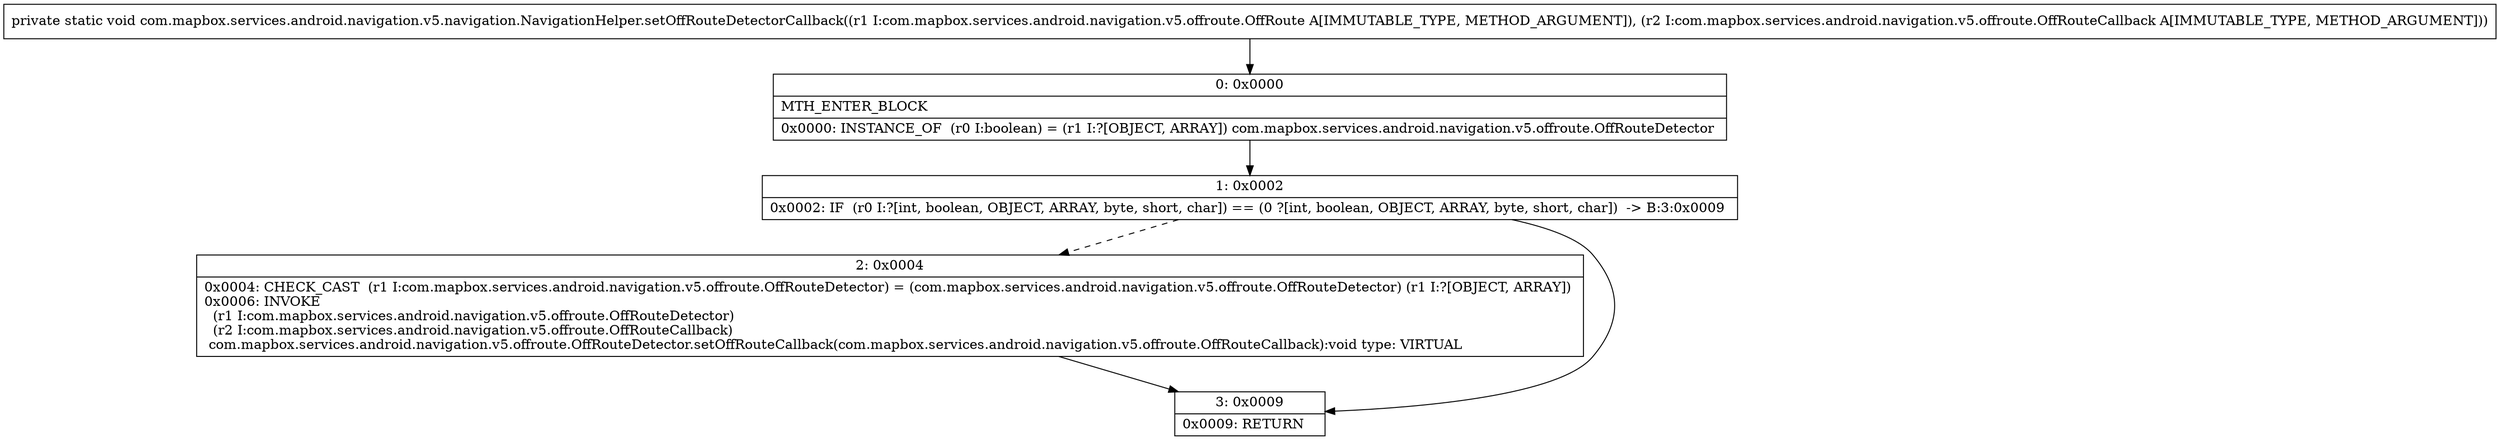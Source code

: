 digraph "CFG forcom.mapbox.services.android.navigation.v5.navigation.NavigationHelper.setOffRouteDetectorCallback(Lcom\/mapbox\/services\/android\/navigation\/v5\/offroute\/OffRoute;Lcom\/mapbox\/services\/android\/navigation\/v5\/offroute\/OffRouteCallback;)V" {
Node_0 [shape=record,label="{0\:\ 0x0000|MTH_ENTER_BLOCK\l|0x0000: INSTANCE_OF  (r0 I:boolean) = (r1 I:?[OBJECT, ARRAY]) com.mapbox.services.android.navigation.v5.offroute.OffRouteDetector \l}"];
Node_1 [shape=record,label="{1\:\ 0x0002|0x0002: IF  (r0 I:?[int, boolean, OBJECT, ARRAY, byte, short, char]) == (0 ?[int, boolean, OBJECT, ARRAY, byte, short, char])  \-\> B:3:0x0009 \l}"];
Node_2 [shape=record,label="{2\:\ 0x0004|0x0004: CHECK_CAST  (r1 I:com.mapbox.services.android.navigation.v5.offroute.OffRouteDetector) = (com.mapbox.services.android.navigation.v5.offroute.OffRouteDetector) (r1 I:?[OBJECT, ARRAY]) \l0x0006: INVOKE  \l  (r1 I:com.mapbox.services.android.navigation.v5.offroute.OffRouteDetector)\l  (r2 I:com.mapbox.services.android.navigation.v5.offroute.OffRouteCallback)\l com.mapbox.services.android.navigation.v5.offroute.OffRouteDetector.setOffRouteCallback(com.mapbox.services.android.navigation.v5.offroute.OffRouteCallback):void type: VIRTUAL \l}"];
Node_3 [shape=record,label="{3\:\ 0x0009|0x0009: RETURN   \l}"];
MethodNode[shape=record,label="{private static void com.mapbox.services.android.navigation.v5.navigation.NavigationHelper.setOffRouteDetectorCallback((r1 I:com.mapbox.services.android.navigation.v5.offroute.OffRoute A[IMMUTABLE_TYPE, METHOD_ARGUMENT]), (r2 I:com.mapbox.services.android.navigation.v5.offroute.OffRouteCallback A[IMMUTABLE_TYPE, METHOD_ARGUMENT])) }"];
MethodNode -> Node_0;
Node_0 -> Node_1;
Node_1 -> Node_2[style=dashed];
Node_1 -> Node_3;
Node_2 -> Node_3;
}

